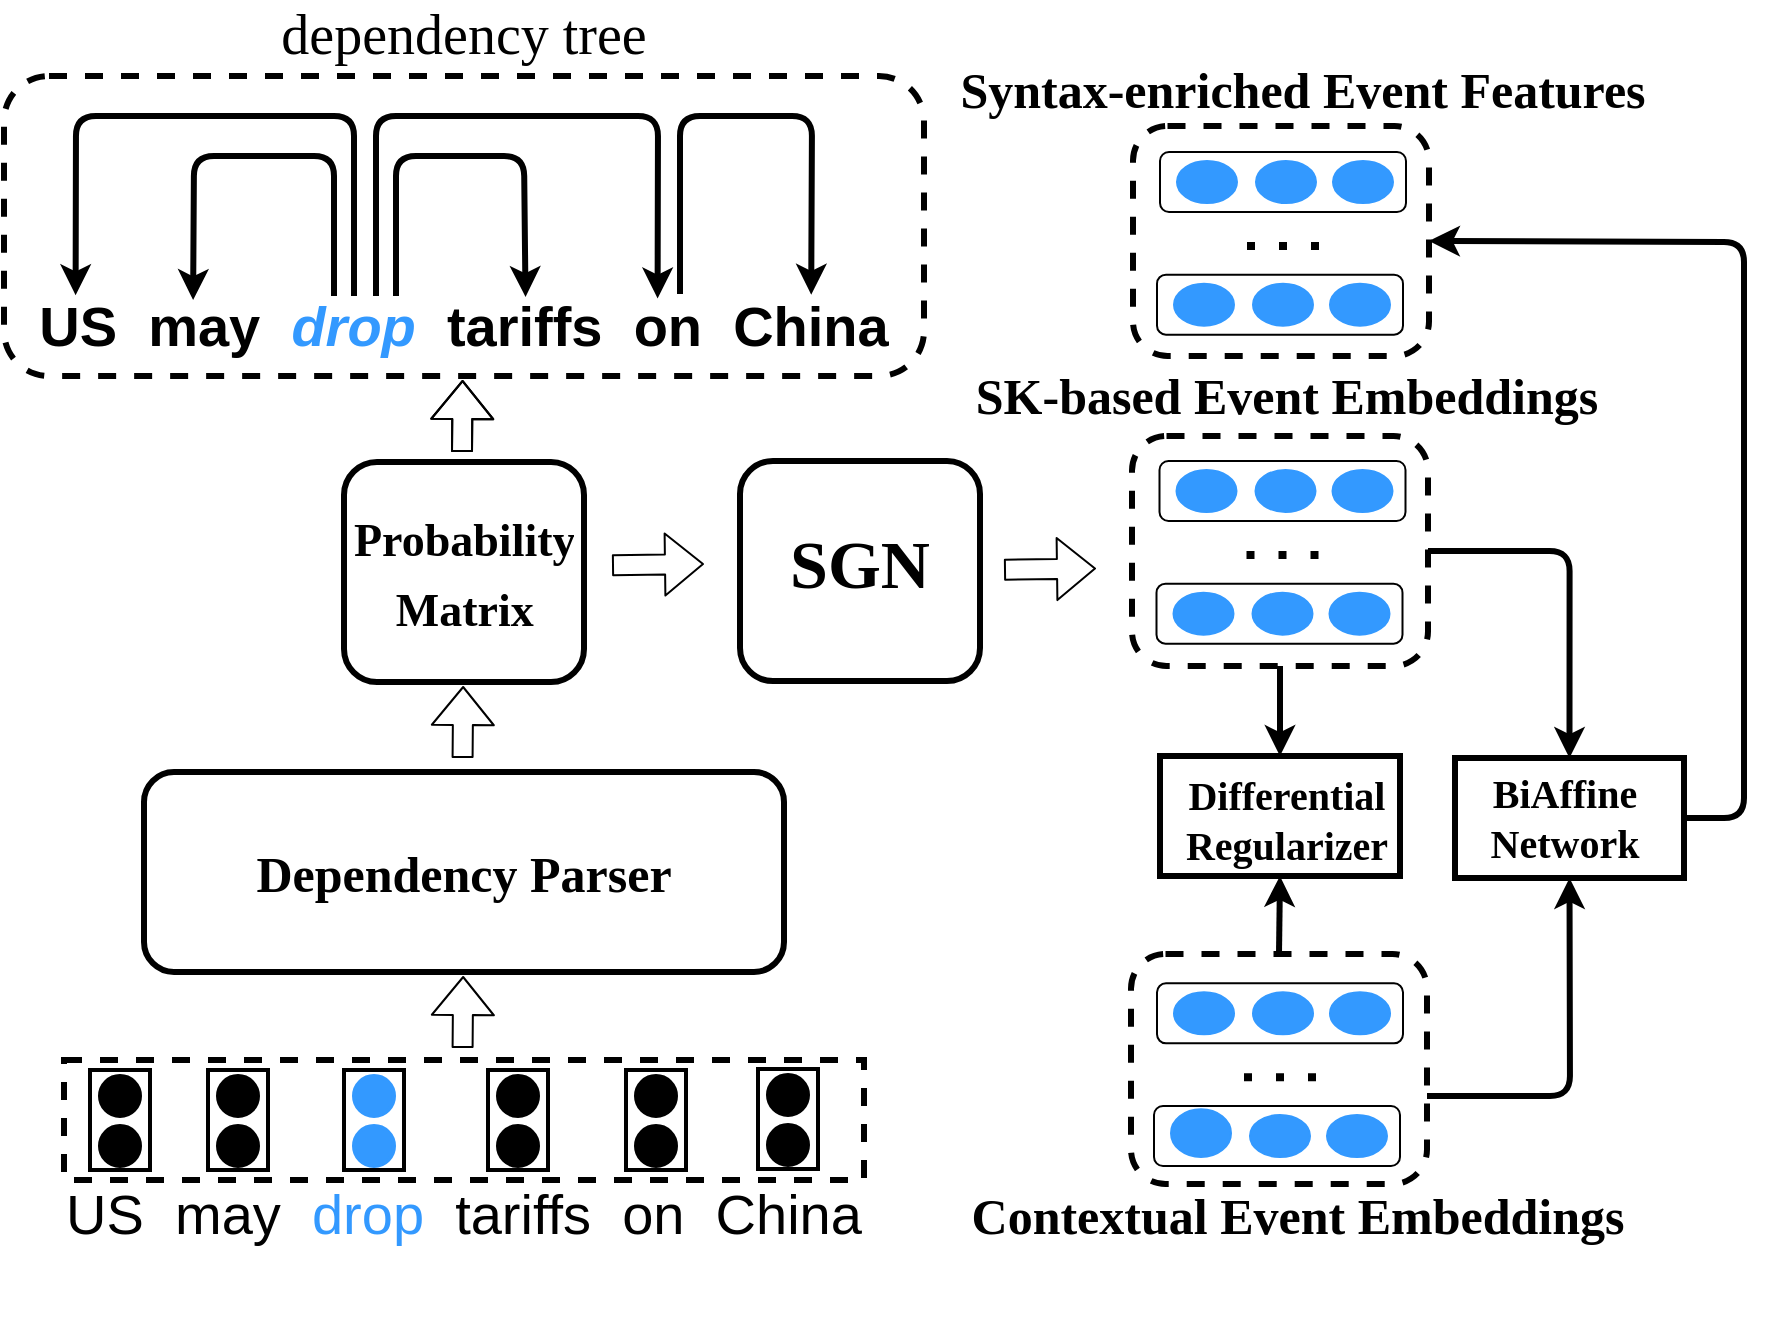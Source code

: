 <mxfile version="20.8.20" type="github">
  <diagram id="NiAK85DJf5zLJbzDnwLv" name="第 1 页">
    <mxGraphModel dx="2577" dy="2084" grid="1" gridSize="10" guides="1" tooltips="1" connect="1" arrows="1" fold="1" page="1" pageScale="1" pageWidth="827" pageHeight="1169" math="0" shadow="0">
      <root>
        <mxCell id="0" />
        <mxCell id="1" parent="0" />
        <mxCell id="IjzishjyidC8sh-iXdDE-1" value="" style="rounded=1;whiteSpace=wrap;html=1;dashed=1;strokeWidth=3;" parent="1" vertex="1">
          <mxGeometry x="-780" y="-1075" width="460" height="150" as="geometry" />
        </mxCell>
        <mxCell id="IjzishjyidC8sh-iXdDE-2" value="&lt;b style=&quot;font-size: 28px;&quot;&gt;US&amp;nbsp; may&amp;nbsp; &lt;i&gt;&lt;font style=&quot;font-size: 28px;&quot; color=&quot;#3399ff&quot;&gt;drop&lt;/font&gt;&lt;/i&gt;&amp;nbsp; tariffs&amp;nbsp; on&amp;nbsp; China&lt;/b&gt;" style="text;html=1;strokeColor=none;fillColor=none;align=center;verticalAlign=middle;whiteSpace=wrap;rounded=0;fontSize=29;" parent="1" vertex="1">
          <mxGeometry x="-770" y="-965" width="440" height="30" as="geometry" />
        </mxCell>
        <mxCell id="IjzishjyidC8sh-iXdDE-6" value="" style="endArrow=classic;html=1;rounded=1;fontSize=29;entryX=0.07;entryY=-0.013;entryDx=0;entryDy=0;entryPerimeter=0;strokeWidth=3;" parent="1" edge="1">
          <mxGeometry width="50" height="50" relative="1" as="geometry">
            <mxPoint x="-605" y="-965" as="sourcePoint" />
            <mxPoint x="-744.2" y="-965.39" as="targetPoint" />
            <Array as="points">
              <mxPoint x="-605" y="-1055" />
              <mxPoint x="-744" y="-1055" />
            </Array>
          </mxGeometry>
        </mxCell>
        <mxCell id="IjzishjyidC8sh-iXdDE-7" value="" style="endArrow=classic;html=1;rounded=1;fontSize=29;entryX=0.199;entryY=0.067;entryDx=0;entryDy=0;entryPerimeter=0;strokeWidth=3;" parent="1" edge="1">
          <mxGeometry width="50" height="50" relative="1" as="geometry">
            <mxPoint x="-615" y="-965" as="sourcePoint" />
            <mxPoint x="-685.44" y="-962.99" as="targetPoint" />
            <Array as="points">
              <mxPoint x="-615" y="-1035" />
              <mxPoint x="-685" y="-1035" />
            </Array>
          </mxGeometry>
        </mxCell>
        <mxCell id="IjzishjyidC8sh-iXdDE-8" value="" style="endArrow=classic;html=1;rounded=1;fontSize=29;entryX=0.72;entryY=0.04;entryDx=0;entryDy=0;entryPerimeter=0;strokeWidth=3;" parent="1" target="IjzishjyidC8sh-iXdDE-2" edge="1">
          <mxGeometry width="50" height="50" relative="1" as="geometry">
            <mxPoint x="-594" y="-965" as="sourcePoint" />
            <mxPoint x="-460" y="-965" as="targetPoint" />
            <Array as="points">
              <mxPoint x="-594" y="-1055" />
              <mxPoint x="-453" y="-1055" />
            </Array>
          </mxGeometry>
        </mxCell>
        <mxCell id="IjzishjyidC8sh-iXdDE-9" value="" style="endArrow=classic;html=1;rounded=1;fontSize=29;entryX=0.579;entryY=0.016;entryDx=0;entryDy=0;entryPerimeter=0;strokeWidth=3;" parent="1" edge="1">
          <mxGeometry width="50" height="50" relative="1" as="geometry">
            <mxPoint x="-584" y="-965" as="sourcePoint" />
            <mxPoint x="-519.24" y="-964.52" as="targetPoint" />
            <Array as="points">
              <mxPoint x="-584" y="-1035" />
              <mxPoint x="-520" y="-1035" />
            </Array>
          </mxGeometry>
        </mxCell>
        <mxCell id="IjzishjyidC8sh-iXdDE-10" value="" style="endArrow=classic;html=1;rounded=1;fontSize=29;entryX=0.89;entryY=-0.022;entryDx=0;entryDy=0;entryPerimeter=0;strokeWidth=3;" parent="1" edge="1">
          <mxGeometry width="50" height="50" relative="1" as="geometry">
            <mxPoint x="-442" y="-966" as="sourcePoint" />
            <mxPoint x="-376.4" y="-965.66" as="targetPoint" />
            <Array as="points">
              <mxPoint x="-442" y="-1055" />
              <mxPoint x="-376" y="-1055" />
            </Array>
          </mxGeometry>
        </mxCell>
        <mxCell id="IjzishjyidC8sh-iXdDE-11" value="" style="shape=flexArrow;endArrow=classic;html=1;rounded=1;fontSize=29;fontColor=#3399FF;exitX=1;exitY=0.5;exitDx=0;exitDy=0;" parent="1" edge="1">
          <mxGeometry width="50" height="50" relative="1" as="geometry">
            <mxPoint x="-476" y="-830.42" as="sourcePoint" />
            <mxPoint x="-430" y="-831" as="targetPoint" />
          </mxGeometry>
        </mxCell>
        <mxCell id="IjzishjyidC8sh-iXdDE-13" value="" style="rounded=1;whiteSpace=wrap;html=1;fontSize=29;fontColor=#3399FF;strokeWidth=3;dashed=1;" parent="1" vertex="1">
          <mxGeometry x="-216" y="-895" width="148" height="115" as="geometry" />
        </mxCell>
        <mxCell id="IjzishjyidC8sh-iXdDE-16" value="" style="rounded=1;whiteSpace=wrap;html=1;fontSize=28;fontColor=#000000;strokeWidth=3;" parent="1" vertex="1">
          <mxGeometry x="-710" y="-727" width="320" height="100" as="geometry" />
        </mxCell>
        <mxCell id="IjzishjyidC8sh-iXdDE-22" value="&lt;font face=&quot;Times New Roman&quot; size=&quot;1&quot; style=&quot;&quot; color=&quot;#000000&quot;&gt;&lt;b style=&quot;font-size: 25px;&quot;&gt;Dependency Parser&lt;/b&gt;&lt;/font&gt;" style="text;strokeColor=none;fillColor=none;align=center;verticalAlign=middle;spacingLeft=4;spacingRight=4;overflow=hidden;points=[[0,0.5],[1,0.5]];portConstraint=eastwest;rotatable=0;whiteSpace=wrap;html=1;fontSize=29;fontColor=#3399FF;" parent="1" vertex="1">
          <mxGeometry x="-660" y="-727" width="220" height="100" as="geometry" />
        </mxCell>
        <mxCell id="IjzishjyidC8sh-iXdDE-25" value="" style="endArrow=classic;html=1;rounded=1;fontSize=28;fontColor=#000000;strokeWidth=3;exitX=0.5;exitY=1;exitDx=0;exitDy=0;entryX=0.5;entryY=0;entryDx=0;entryDy=0;" parent="1" source="IjzishjyidC8sh-iXdDE-13" target="WX6rTb_KlcT80gJSK_jm-60" edge="1">
          <mxGeometry width="50" height="50" relative="1" as="geometry">
            <mxPoint x="49" y="-710" as="sourcePoint" />
            <mxPoint x="109" y="-710" as="targetPoint" />
          </mxGeometry>
        </mxCell>
        <mxCell id="WX6rTb_KlcT80gJSK_jm-2" value="&lt;span style=&quot;font-size: 28px;&quot;&gt;US&amp;nbsp; may&amp;nbsp; &lt;font style=&quot;font-size: 28px;&quot; color=&quot;#3399ff&quot;&gt;drop&lt;/font&gt;&amp;nbsp; tariffs&amp;nbsp; on&amp;nbsp; China&lt;/span&gt;" style="text;html=1;strokeColor=none;fillColor=none;align=center;verticalAlign=middle;whiteSpace=wrap;rounded=0;fontSize=29;" parent="1" vertex="1">
          <mxGeometry x="-770" y="-521" width="440" height="30" as="geometry" />
        </mxCell>
        <mxCell id="WX6rTb_KlcT80gJSK_jm-3" value="" style="rounded=0;whiteSpace=wrap;html=1;dashed=1;strokeWidth=3;" parent="1" vertex="1">
          <mxGeometry x="-750" y="-583" width="400" height="60" as="geometry" />
        </mxCell>
        <mxCell id="WX6rTb_KlcT80gJSK_jm-4" value="" style="rounded=0;whiteSpace=wrap;html=1;strokeWidth=2;rotation=90;" parent="1" vertex="1">
          <mxGeometry x="-747" y="-568" width="50" height="30" as="geometry" />
        </mxCell>
        <mxCell id="WX6rTb_KlcT80gJSK_jm-14" value="" style="ellipse;whiteSpace=wrap;html=1;aspect=fixed;strokeWidth=2;fillColor=#000000;" parent="1" vertex="1">
          <mxGeometry x="-732" y="-575" width="20" height="20" as="geometry" />
        </mxCell>
        <mxCell id="WX6rTb_KlcT80gJSK_jm-23" value="" style="ellipse;whiteSpace=wrap;html=1;aspect=fixed;strokeWidth=2;fillColor=#000000;" parent="1" vertex="1">
          <mxGeometry x="-732" y="-550" width="20" height="20" as="geometry" />
        </mxCell>
        <mxCell id="WX6rTb_KlcT80gJSK_jm-25" value="" style="rounded=0;whiteSpace=wrap;html=1;strokeWidth=2;rotation=90;" parent="1" vertex="1">
          <mxGeometry x="-688" y="-568" width="50" height="30" as="geometry" />
        </mxCell>
        <mxCell id="WX6rTb_KlcT80gJSK_jm-26" value="" style="ellipse;whiteSpace=wrap;html=1;aspect=fixed;strokeWidth=2;fillColor=#000000;" parent="1" vertex="1">
          <mxGeometry x="-673" y="-575" width="20" height="20" as="geometry" />
        </mxCell>
        <mxCell id="WX6rTb_KlcT80gJSK_jm-27" value="" style="ellipse;whiteSpace=wrap;html=1;aspect=fixed;strokeWidth=2;fillColor=#000000;" parent="1" vertex="1">
          <mxGeometry x="-673" y="-550" width="20" height="20" as="geometry" />
        </mxCell>
        <mxCell id="WX6rTb_KlcT80gJSK_jm-31" value="" style="rounded=0;whiteSpace=wrap;html=1;strokeWidth=2;rotation=90;" parent="1" vertex="1">
          <mxGeometry x="-548" y="-568" width="50" height="30" as="geometry" />
        </mxCell>
        <mxCell id="WX6rTb_KlcT80gJSK_jm-32" value="" style="ellipse;whiteSpace=wrap;html=1;aspect=fixed;strokeWidth=2;fillColor=#000000;" parent="1" vertex="1">
          <mxGeometry x="-533" y="-575" width="20" height="20" as="geometry" />
        </mxCell>
        <mxCell id="WX6rTb_KlcT80gJSK_jm-33" value="" style="ellipse;whiteSpace=wrap;html=1;aspect=fixed;strokeWidth=2;fillColor=#000000;" parent="1" vertex="1">
          <mxGeometry x="-533" y="-550" width="20" height="20" as="geometry" />
        </mxCell>
        <mxCell id="WX6rTb_KlcT80gJSK_jm-37" value="" style="rounded=0;whiteSpace=wrap;html=1;strokeWidth=2;rotation=90;" parent="1" vertex="1">
          <mxGeometry x="-413" y="-568.5" width="50" height="30" as="geometry" />
        </mxCell>
        <mxCell id="WX6rTb_KlcT80gJSK_jm-38" value="" style="ellipse;whiteSpace=wrap;html=1;aspect=fixed;strokeWidth=2;fillColor=#000000;" parent="1" vertex="1">
          <mxGeometry x="-398" y="-575.5" width="20" height="20" as="geometry" />
        </mxCell>
        <mxCell id="WX6rTb_KlcT80gJSK_jm-39" value="" style="ellipse;whiteSpace=wrap;html=1;aspect=fixed;strokeWidth=2;fillColor=#000000;" parent="1" vertex="1">
          <mxGeometry x="-398" y="-550.5" width="20" height="20" as="geometry" />
        </mxCell>
        <mxCell id="WX6rTb_KlcT80gJSK_jm-40" value="" style="rounded=0;whiteSpace=wrap;html=1;strokeWidth=2;rotation=90;" parent="1" vertex="1">
          <mxGeometry x="-479" y="-568" width="50" height="30" as="geometry" />
        </mxCell>
        <mxCell id="WX6rTb_KlcT80gJSK_jm-41" value="" style="ellipse;whiteSpace=wrap;html=1;aspect=fixed;strokeWidth=2;fillColor=#000000;" parent="1" vertex="1">
          <mxGeometry x="-464" y="-575" width="20" height="20" as="geometry" />
        </mxCell>
        <mxCell id="WX6rTb_KlcT80gJSK_jm-42" value="" style="ellipse;whiteSpace=wrap;html=1;aspect=fixed;strokeWidth=2;fillColor=#000000;" parent="1" vertex="1">
          <mxGeometry x="-464" y="-550" width="20" height="20" as="geometry" />
        </mxCell>
        <mxCell id="WX6rTb_KlcT80gJSK_jm-43" value="" style="rounded=0;whiteSpace=wrap;html=1;strokeWidth=2;rotation=90;" parent="1" vertex="1">
          <mxGeometry x="-620" y="-568" width="50" height="30" as="geometry" />
        </mxCell>
        <mxCell id="WX6rTb_KlcT80gJSK_jm-44" value="" style="ellipse;whiteSpace=wrap;html=1;aspect=fixed;strokeWidth=2;fillColor=#3399FF;strokeColor=#3399FF;" parent="1" vertex="1">
          <mxGeometry x="-605" y="-575" width="20" height="20" as="geometry" />
        </mxCell>
        <mxCell id="WX6rTb_KlcT80gJSK_jm-45" value="" style="ellipse;whiteSpace=wrap;html=1;aspect=fixed;strokeWidth=2;fillColor=#3399FF;strokeColor=#3399FF;" parent="1" vertex="1">
          <mxGeometry x="-605" y="-550" width="20" height="20" as="geometry" />
        </mxCell>
        <mxCell id="WX6rTb_KlcT80gJSK_jm-46" value="" style="rounded=1;whiteSpace=wrap;html=1;fontSize=29;fontColor=#3399FF;strokeWidth=3;" parent="1" vertex="1">
          <mxGeometry x="-610" y="-882" width="120" height="110" as="geometry" />
        </mxCell>
        <mxCell id="WX6rTb_KlcT80gJSK_jm-47" value="&lt;font face=&quot;Times New Roman&quot; size=&quot;1&quot; style=&quot;&quot; color=&quot;#000000&quot;&gt;&lt;b style=&quot;font-size: 23px;&quot;&gt;Probability Matrix&lt;/b&gt;&lt;/font&gt;" style="text;strokeColor=none;fillColor=none;align=center;verticalAlign=middle;spacingLeft=4;spacingRight=4;overflow=hidden;points=[[0,0.5],[1,0.5]];portConstraint=eastwest;rotatable=0;whiteSpace=wrap;html=1;fontSize=29;fontColor=#3399FF;strokeWidth=4;" parent="1" vertex="1">
          <mxGeometry x="-610" y="-874" width="120" height="92" as="geometry" />
        </mxCell>
        <mxCell id="WX6rTb_KlcT80gJSK_jm-48" value="" style="shape=flexArrow;endArrow=classic;html=1;rounded=1;fontSize=29;fontColor=#3399FF;" parent="1" edge="1">
          <mxGeometry width="50" height="50" relative="1" as="geometry">
            <mxPoint x="-551" y="-887" as="sourcePoint" />
            <mxPoint x="-550.71" y="-923" as="targetPoint" />
          </mxGeometry>
        </mxCell>
        <mxCell id="WX6rTb_KlcT80gJSK_jm-49" value="" style="shape=flexArrow;endArrow=classic;html=1;rounded=1;fontSize=29;fontColor=#3399FF;" parent="1" edge="1">
          <mxGeometry width="50" height="50" relative="1" as="geometry">
            <mxPoint x="-550.71" y="-734" as="sourcePoint" />
            <mxPoint x="-550.42" y="-770" as="targetPoint" />
          </mxGeometry>
        </mxCell>
        <mxCell id="WX6rTb_KlcT80gJSK_jm-50" value="" style="shape=flexArrow;endArrow=classic;html=1;rounded=1;fontSize=29;fontColor=#3399FF;" parent="1" edge="1">
          <mxGeometry width="50" height="50" relative="1" as="geometry">
            <mxPoint x="-551" y="-887" as="sourcePoint" />
            <mxPoint x="-550.71" y="-923" as="targetPoint" />
          </mxGeometry>
        </mxCell>
        <mxCell id="WX6rTb_KlcT80gJSK_jm-51" value="" style="shape=flexArrow;endArrow=classic;html=1;rounded=1;fontSize=29;fontColor=#3399FF;" parent="1" edge="1">
          <mxGeometry width="50" height="50" relative="1" as="geometry">
            <mxPoint x="-550.71" y="-589" as="sourcePoint" />
            <mxPoint x="-550.42" y="-625" as="targetPoint" />
          </mxGeometry>
        </mxCell>
        <mxCell id="WX6rTb_KlcT80gJSK_jm-69" style="edgeStyle=orthogonalEdgeStyle;orthogonalLoop=1;jettySize=auto;html=1;fontFamily=Times New Roman;fontSize=21;exitX=1;exitY=0.5;exitDx=0;exitDy=0;rounded=1;strokeWidth=3;entryX=0.5;entryY=0;entryDx=0;entryDy=0;" parent="1" target="WX6rTb_KlcT80gJSK_jm-64" edge="1" source="IjzishjyidC8sh-iXdDE-13">
          <mxGeometry relative="1" as="geometry">
            <mxPoint x="-68" y="-825" as="sourcePoint" />
            <mxPoint x="5" y="-730" as="targetPoint" />
          </mxGeometry>
        </mxCell>
        <mxCell id="WX6rTb_KlcT80gJSK_jm-57" value="" style="rounded=1;whiteSpace=wrap;html=1;fontSize=29;fontColor=#3399FF;strokeWidth=3;" parent="1" vertex="1">
          <mxGeometry x="-412" y="-882.5" width="120" height="110" as="geometry" />
        </mxCell>
        <mxCell id="WX6rTb_KlcT80gJSK_jm-58" value="&lt;font face=&quot;Times New Roman&quot; size=&quot;1&quot; style=&quot;&quot; color=&quot;#000000&quot;&gt;&lt;b style=&quot;font-size: 34px;&quot;&gt;SGN&lt;/b&gt;&lt;/font&gt;" style="text;strokeColor=none;fillColor=none;align=center;verticalAlign=middle;spacingLeft=4;spacingRight=4;overflow=hidden;points=[[0,0.5],[1,0.5]];portConstraint=eastwest;rotatable=0;whiteSpace=wrap;html=1;fontSize=29;fontColor=#3399FF;strokeWidth=4;" parent="1" vertex="1">
          <mxGeometry x="-412" y="-876.5" width="120" height="92" as="geometry" />
        </mxCell>
        <mxCell id="WX6rTb_KlcT80gJSK_jm-59" value="" style="shape=flexArrow;endArrow=classic;html=1;rounded=1;fontSize=29;fontColor=#3399FF;exitX=1;exitY=0.5;exitDx=0;exitDy=0;" parent="1" edge="1">
          <mxGeometry width="50" height="50" relative="1" as="geometry">
            <mxPoint x="-280" y="-828.13" as="sourcePoint" />
            <mxPoint x="-234" y="-828.71" as="targetPoint" />
          </mxGeometry>
        </mxCell>
        <mxCell id="WX6rTb_KlcT80gJSK_jm-60" value="" style="rounded=0;whiteSpace=wrap;html=1;strokeColor=#000000;strokeWidth=3;fontFamily=Times New Roman;fontSize=34;fillColor=none;gradientColor=default;" parent="1" vertex="1">
          <mxGeometry x="-202" y="-735" width="120" height="60" as="geometry" />
        </mxCell>
        <mxCell id="WX6rTb_KlcT80gJSK_jm-61" value="" style="endArrow=classic;html=1;rounded=1;fontSize=28;fontColor=#000000;strokeWidth=3;entryX=0.5;entryY=1;entryDx=0;entryDy=0;exitX=0.5;exitY=0;exitDx=0;exitDy=0;" parent="1" source="jfLm9SjBavyKU2WEduuq-16" target="WX6rTb_KlcT80gJSK_jm-60" edge="1">
          <mxGeometry width="50" height="50" relative="1" as="geometry">
            <mxPoint x="-143" y="-630" as="sourcePoint" />
            <mxPoint x="-140" y="-670" as="targetPoint" />
          </mxGeometry>
        </mxCell>
        <mxCell id="WX6rTb_KlcT80gJSK_jm-62" value="&lt;p style=&quot;line-height: 60%;&quot;&gt;&lt;font style=&quot;font-size: 20px;&quot;&gt;&lt;b&gt;Differential&lt;br&gt;&lt;/b&gt;&lt;/font&gt;&lt;font style=&quot;font-size: 20px;&quot;&gt;&lt;b&gt;Regularizer&lt;/b&gt;&lt;/font&gt;&lt;/p&gt;" style="text;html=1;strokeColor=none;fillColor=none;align=center;verticalAlign=middle;whiteSpace=wrap;rounded=0;fontSize=34;fontFamily=Times New Roman;" parent="1" vertex="1">
          <mxGeometry x="-227.5" y="-745" width="177" height="80" as="geometry" />
        </mxCell>
        <mxCell id="WX6rTb_KlcT80gJSK_jm-64" value="" style="rounded=0;whiteSpace=wrap;html=1;strokeColor=#000000;strokeWidth=3;fontFamily=Times New Roman;fontSize=34;fillColor=none;gradientColor=default;" parent="1" vertex="1">
          <mxGeometry x="-54.5" y="-734" width="114.5" height="60" as="geometry" />
        </mxCell>
        <mxCell id="WX6rTb_KlcT80gJSK_jm-72" value="&lt;div&gt;dependency&amp;nbsp;&lt;span style=&quot;background-color: initial;&quot;&gt;tree&lt;/span&gt;&lt;/div&gt;" style="text;html=1;strokeColor=none;fillColor=none;align=center;verticalAlign=middle;whiteSpace=wrap;rounded=0;fontSize=28;fontFamily=Times New Roman;" parent="1" vertex="1">
          <mxGeometry x="-650" y="-1111" width="200" height="30" as="geometry" />
        </mxCell>
        <mxCell id="WX6rTb_KlcT80gJSK_jm-78" value="" style="endArrow=classic;html=1;rounded=1;strokeWidth=3;fontFamily=Times New Roman;fontSize=28;entryX=1;entryY=0.5;entryDx=0;entryDy=0;" parent="1" target="jfLm9SjBavyKU2WEduuq-26" edge="1">
          <mxGeometry width="50" height="50" relative="1" as="geometry">
            <mxPoint x="60" y="-704" as="sourcePoint" />
            <mxPoint x="-47.75" y="-1000" as="targetPoint" />
            <Array as="points">
              <mxPoint x="90" y="-704" />
              <mxPoint x="90" y="-992" />
            </Array>
          </mxGeometry>
        </mxCell>
        <mxCell id="WX6rTb_KlcT80gJSK_jm-80" value="&lt;font style=&quot;font-size: 25px;&quot;&gt;&lt;b&gt;Syntax-enriched Event Features&lt;/b&gt;&lt;/font&gt;" style="text;html=1;strokeColor=none;fillColor=none;align=center;verticalAlign=middle;whiteSpace=wrap;rounded=0;fontSize=28;fontFamily=Times New Roman;" parent="1" vertex="1">
          <mxGeometry x="-320" y="-1099" width="379" height="60" as="geometry" />
        </mxCell>
        <mxCell id="WX6rTb_KlcT80gJSK_jm-81" value="&lt;b style=&quot;font-size: 25px;&quot;&gt;Contextual Event Embeddings&lt;/b&gt;" style="text;html=1;strokeColor=none;fillColor=none;align=center;verticalAlign=middle;whiteSpace=wrap;rounded=0;fontSize=23;fontFamily=Times New Roman;" parent="1" vertex="1">
          <mxGeometry x="-300" y="-555" width="334" height="100" as="geometry" />
        </mxCell>
        <mxCell id="WX6rTb_KlcT80gJSK_jm-82" value="&lt;b style=&quot;font-size: 25px;&quot;&gt;SK-based Event Embeddings&lt;/b&gt;" style="text;html=1;strokeColor=none;fillColor=none;align=center;verticalAlign=middle;whiteSpace=wrap;rounded=0;fontSize=23;fontFamily=Times New Roman;" parent="1" vertex="1">
          <mxGeometry x="-300" y="-965" width="323" height="100" as="geometry" />
        </mxCell>
        <mxCell id="WX6rTb_KlcT80gJSK_jm-83" value="" style="endArrow=classic;html=1;rounded=1;strokeWidth=3;fontFamily=Times New Roman;fontSize=25;exitX=1;exitY=0.5;exitDx=0;exitDy=0;entryX=0.5;entryY=1;entryDx=0;entryDy=0;" parent="1" target="WX6rTb_KlcT80gJSK_jm-64" edge="1">
          <mxGeometry width="50" height="50" relative="1" as="geometry">
            <mxPoint x="-70.0" y="-565" as="sourcePoint" />
            <mxPoint x="10" y="-660" as="targetPoint" />
            <Array as="points">
              <mxPoint x="3" y="-565" />
            </Array>
          </mxGeometry>
        </mxCell>
        <mxCell id="jfLm9SjBavyKU2WEduuq-4" value="" style="rounded=1;whiteSpace=wrap;html=1;" vertex="1" parent="1">
          <mxGeometry x="-202.25" y="-882.5" width="123" height="30" as="geometry" />
        </mxCell>
        <mxCell id="jfLm9SjBavyKU2WEduuq-5" value="" style="endArrow=none;dashed=1;html=1;dashPattern=1 3;strokeWidth=4;rounded=0;" edge="1" parent="1">
          <mxGeometry width="50" height="50" relative="1" as="geometry">
            <mxPoint x="-122.75" y="-835.5" as="sourcePoint" />
            <mxPoint x="-162.75" y="-835.5" as="targetPoint" />
          </mxGeometry>
        </mxCell>
        <mxCell id="jfLm9SjBavyKU2WEduuq-6" value="" style="ellipse;whiteSpace=wrap;html=1;strokeColor=#3399FF;fillColor=#3399FF;" vertex="1" parent="1">
          <mxGeometry x="-193.75" y="-878" width="30" height="21" as="geometry" />
        </mxCell>
        <mxCell id="jfLm9SjBavyKU2WEduuq-8" value="" style="ellipse;whiteSpace=wrap;html=1;fillColor=#3399FF;strokeColor=#3399FF;" vertex="1" parent="1">
          <mxGeometry x="-154.25" y="-878" width="30" height="21" as="geometry" />
        </mxCell>
        <mxCell id="jfLm9SjBavyKU2WEduuq-9" value="" style="ellipse;whiteSpace=wrap;html=1;fillColor=#3399FF;strokeColor=#3399FF;" vertex="1" parent="1">
          <mxGeometry x="-115.75" y="-878" width="30" height="21" as="geometry" />
        </mxCell>
        <mxCell id="jfLm9SjBavyKU2WEduuq-11" value="" style="rounded=1;whiteSpace=wrap;html=1;" vertex="1" parent="1">
          <mxGeometry x="-203.75" y="-821.18" width="123" height="30" as="geometry" />
        </mxCell>
        <mxCell id="jfLm9SjBavyKU2WEduuq-13" value="" style="ellipse;whiteSpace=wrap;html=1;fillColor=#3399FF;strokeColor=#3399FF;" vertex="1" parent="1">
          <mxGeometry x="-195.25" y="-816.68" width="30" height="21" as="geometry" />
        </mxCell>
        <mxCell id="jfLm9SjBavyKU2WEduuq-14" value="" style="ellipse;whiteSpace=wrap;html=1;fillColor=#3399FF;strokeColor=#3399FF;" vertex="1" parent="1">
          <mxGeometry x="-155.75" y="-816.68" width="30" height="21" as="geometry" />
        </mxCell>
        <mxCell id="jfLm9SjBavyKU2WEduuq-15" value="" style="ellipse;whiteSpace=wrap;html=1;strokeColor=#3399FF;fillColor=#3399FF;" vertex="1" parent="1">
          <mxGeometry x="-117.25" y="-816.68" width="30" height="21" as="geometry" />
        </mxCell>
        <mxCell id="jfLm9SjBavyKU2WEduuq-16" value="" style="rounded=1;whiteSpace=wrap;html=1;fontSize=29;fontColor=#3399FF;strokeWidth=3;dashed=1;" vertex="1" parent="1">
          <mxGeometry x="-216.5" y="-636" width="148" height="115" as="geometry" />
        </mxCell>
        <mxCell id="jfLm9SjBavyKU2WEduuq-17" value="" style="rounded=1;whiteSpace=wrap;html=1;" vertex="1" parent="1">
          <mxGeometry x="-203.5" y="-621.32" width="123" height="30" as="geometry" />
        </mxCell>
        <mxCell id="jfLm9SjBavyKU2WEduuq-18" value="" style="endArrow=none;dashed=1;html=1;dashPattern=1 3;strokeWidth=4;rounded=0;" edge="1" parent="1">
          <mxGeometry width="50" height="50" relative="1" as="geometry">
            <mxPoint x="-124" y="-574.32" as="sourcePoint" />
            <mxPoint x="-164" y="-574.32" as="targetPoint" />
          </mxGeometry>
        </mxCell>
        <mxCell id="jfLm9SjBavyKU2WEduuq-19" value="" style="ellipse;whiteSpace=wrap;html=1;strokeColor=#3399FF;fillColor=#3399FF;" vertex="1" parent="1">
          <mxGeometry x="-195" y="-616.82" width="30" height="21" as="geometry" />
        </mxCell>
        <mxCell id="jfLm9SjBavyKU2WEduuq-20" value="" style="ellipse;whiteSpace=wrap;html=1;fillColor=#3399FF;strokeColor=#3399FF;" vertex="1" parent="1">
          <mxGeometry x="-155.5" y="-616.82" width="30" height="21" as="geometry" />
        </mxCell>
        <mxCell id="jfLm9SjBavyKU2WEduuq-21" value="" style="ellipse;whiteSpace=wrap;html=1;fillColor=#3399FF;strokeColor=#3399FF;" vertex="1" parent="1">
          <mxGeometry x="-117" y="-616.82" width="30" height="21" as="geometry" />
        </mxCell>
        <mxCell id="jfLm9SjBavyKU2WEduuq-22" value="" style="rounded=1;whiteSpace=wrap;html=1;" vertex="1" parent="1">
          <mxGeometry x="-205" y="-560" width="123" height="30" as="geometry" />
        </mxCell>
        <mxCell id="jfLm9SjBavyKU2WEduuq-23" value="" style="ellipse;whiteSpace=wrap;html=1;fillColor=#3399FF;strokeColor=#3399FF;" vertex="1" parent="1">
          <mxGeometry x="-196.5" y="-558.32" width="30" height="23.82" as="geometry" />
        </mxCell>
        <mxCell id="jfLm9SjBavyKU2WEduuq-24" value="" style="ellipse;whiteSpace=wrap;html=1;fillColor=#3399FF;strokeColor=#3399FF;" vertex="1" parent="1">
          <mxGeometry x="-157" y="-555.5" width="30" height="21" as="geometry" />
        </mxCell>
        <mxCell id="jfLm9SjBavyKU2WEduuq-25" value="" style="ellipse;whiteSpace=wrap;html=1;strokeColor=#3399FF;fillColor=#3399FF;" vertex="1" parent="1">
          <mxGeometry x="-118.5" y="-555.5" width="30" height="21" as="geometry" />
        </mxCell>
        <mxCell id="jfLm9SjBavyKU2WEduuq-26" value="" style="rounded=1;whiteSpace=wrap;html=1;fontSize=29;fontColor=#3399FF;strokeWidth=3;dashed=1;" vertex="1" parent="1">
          <mxGeometry x="-215.5" y="-1050" width="148" height="115" as="geometry" />
        </mxCell>
        <mxCell id="jfLm9SjBavyKU2WEduuq-27" value="" style="rounded=1;whiteSpace=wrap;html=1;" vertex="1" parent="1">
          <mxGeometry x="-202" y="-1037" width="123" height="30" as="geometry" />
        </mxCell>
        <mxCell id="jfLm9SjBavyKU2WEduuq-28" value="" style="endArrow=none;dashed=1;html=1;dashPattern=1 3;strokeWidth=4;rounded=0;" edge="1" parent="1">
          <mxGeometry width="50" height="50" relative="1" as="geometry">
            <mxPoint x="-122.5" y="-990" as="sourcePoint" />
            <mxPoint x="-162.5" y="-990" as="targetPoint" />
          </mxGeometry>
        </mxCell>
        <mxCell id="jfLm9SjBavyKU2WEduuq-29" value="" style="ellipse;whiteSpace=wrap;html=1;strokeColor=#3399FF;fillColor=#3399FF;" vertex="1" parent="1">
          <mxGeometry x="-193.5" y="-1032.5" width="30" height="21" as="geometry" />
        </mxCell>
        <mxCell id="jfLm9SjBavyKU2WEduuq-30" value="" style="ellipse;whiteSpace=wrap;html=1;fillColor=#3399FF;strokeColor=#3399FF;" vertex="1" parent="1">
          <mxGeometry x="-154" y="-1032.5" width="30" height="21" as="geometry" />
        </mxCell>
        <mxCell id="jfLm9SjBavyKU2WEduuq-31" value="" style="ellipse;whiteSpace=wrap;html=1;fillColor=#3399FF;strokeColor=#3399FF;" vertex="1" parent="1">
          <mxGeometry x="-115.5" y="-1032.5" width="30" height="21" as="geometry" />
        </mxCell>
        <mxCell id="jfLm9SjBavyKU2WEduuq-32" value="" style="rounded=1;whiteSpace=wrap;html=1;" vertex="1" parent="1">
          <mxGeometry x="-203.5" y="-975.68" width="123" height="30" as="geometry" />
        </mxCell>
        <mxCell id="jfLm9SjBavyKU2WEduuq-33" value="" style="ellipse;whiteSpace=wrap;html=1;fillColor=#3399FF;strokeColor=#3399FF;" vertex="1" parent="1">
          <mxGeometry x="-195" y="-971.18" width="30" height="21" as="geometry" />
        </mxCell>
        <mxCell id="jfLm9SjBavyKU2WEduuq-34" value="" style="ellipse;whiteSpace=wrap;html=1;fillColor=#3399FF;strokeColor=#3399FF;" vertex="1" parent="1">
          <mxGeometry x="-155.5" y="-971.18" width="30" height="21" as="geometry" />
        </mxCell>
        <mxCell id="jfLm9SjBavyKU2WEduuq-35" value="" style="ellipse;whiteSpace=wrap;html=1;strokeColor=#3399FF;fillColor=#3399FF;" vertex="1" parent="1">
          <mxGeometry x="-117" y="-971.18" width="30" height="21" as="geometry" />
        </mxCell>
        <mxCell id="jfLm9SjBavyKU2WEduuq-37" value="&lt;p style=&quot;line-height: 60%;&quot;&gt;&lt;font style=&quot;font-size: 20px;&quot;&gt;&lt;b&gt;BiAffine&lt;br&gt;&lt;/b&gt;&lt;/font&gt;&lt;font style=&quot;font-size: 20px;&quot;&gt;&lt;b&gt;Network&lt;/b&gt;&lt;/font&gt;&lt;/p&gt;" style="text;html=1;strokeColor=none;fillColor=none;align=center;verticalAlign=middle;whiteSpace=wrap;rounded=0;fontSize=34;fontFamily=Times New Roman;" vertex="1" parent="1">
          <mxGeometry x="-88.5" y="-746" width="177" height="80" as="geometry" />
        </mxCell>
      </root>
    </mxGraphModel>
  </diagram>
</mxfile>
